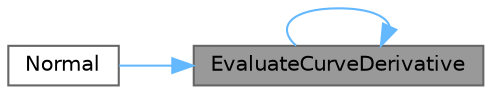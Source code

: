 digraph "EvaluateCurveDerivative"
{
 // LATEX_PDF_SIZE
  bgcolor="transparent";
  edge [fontname=Helvetica,fontsize=10,labelfontname=Helvetica,labelfontsize=10];
  node [fontname=Helvetica,fontsize=10,shape=box,height=0.2,width=0.4];
  rankdir="RL";
  Node1 [id="Node000001",label="EvaluateCurveDerivative",height=0.2,width=0.4,color="gray40", fillcolor="grey60", style="filled", fontcolor="black",tooltip=" "];
  Node1 -> Node1 [id="edge5_Node000001_Node000001",dir="back",color="steelblue1",style="solid",tooltip=" "];
  Node1 -> Node2 [id="edge6_Node000001_Node000002",dir="back",color="steelblue1",style="solid",tooltip=" "];
  Node2 [id="Node000002",label="Normal",height=0.2,width=0.4,color="grey40", fillcolor="white", style="filled",URL="$class_path_creation_1_1_utility_1_1_cubic_bezier_utility.html#a16421b9a7ecebac1ddda7bacef1e4313",tooltip="Calculates the normal vector (vector perpendicular to the curve) at specified time."];
}
